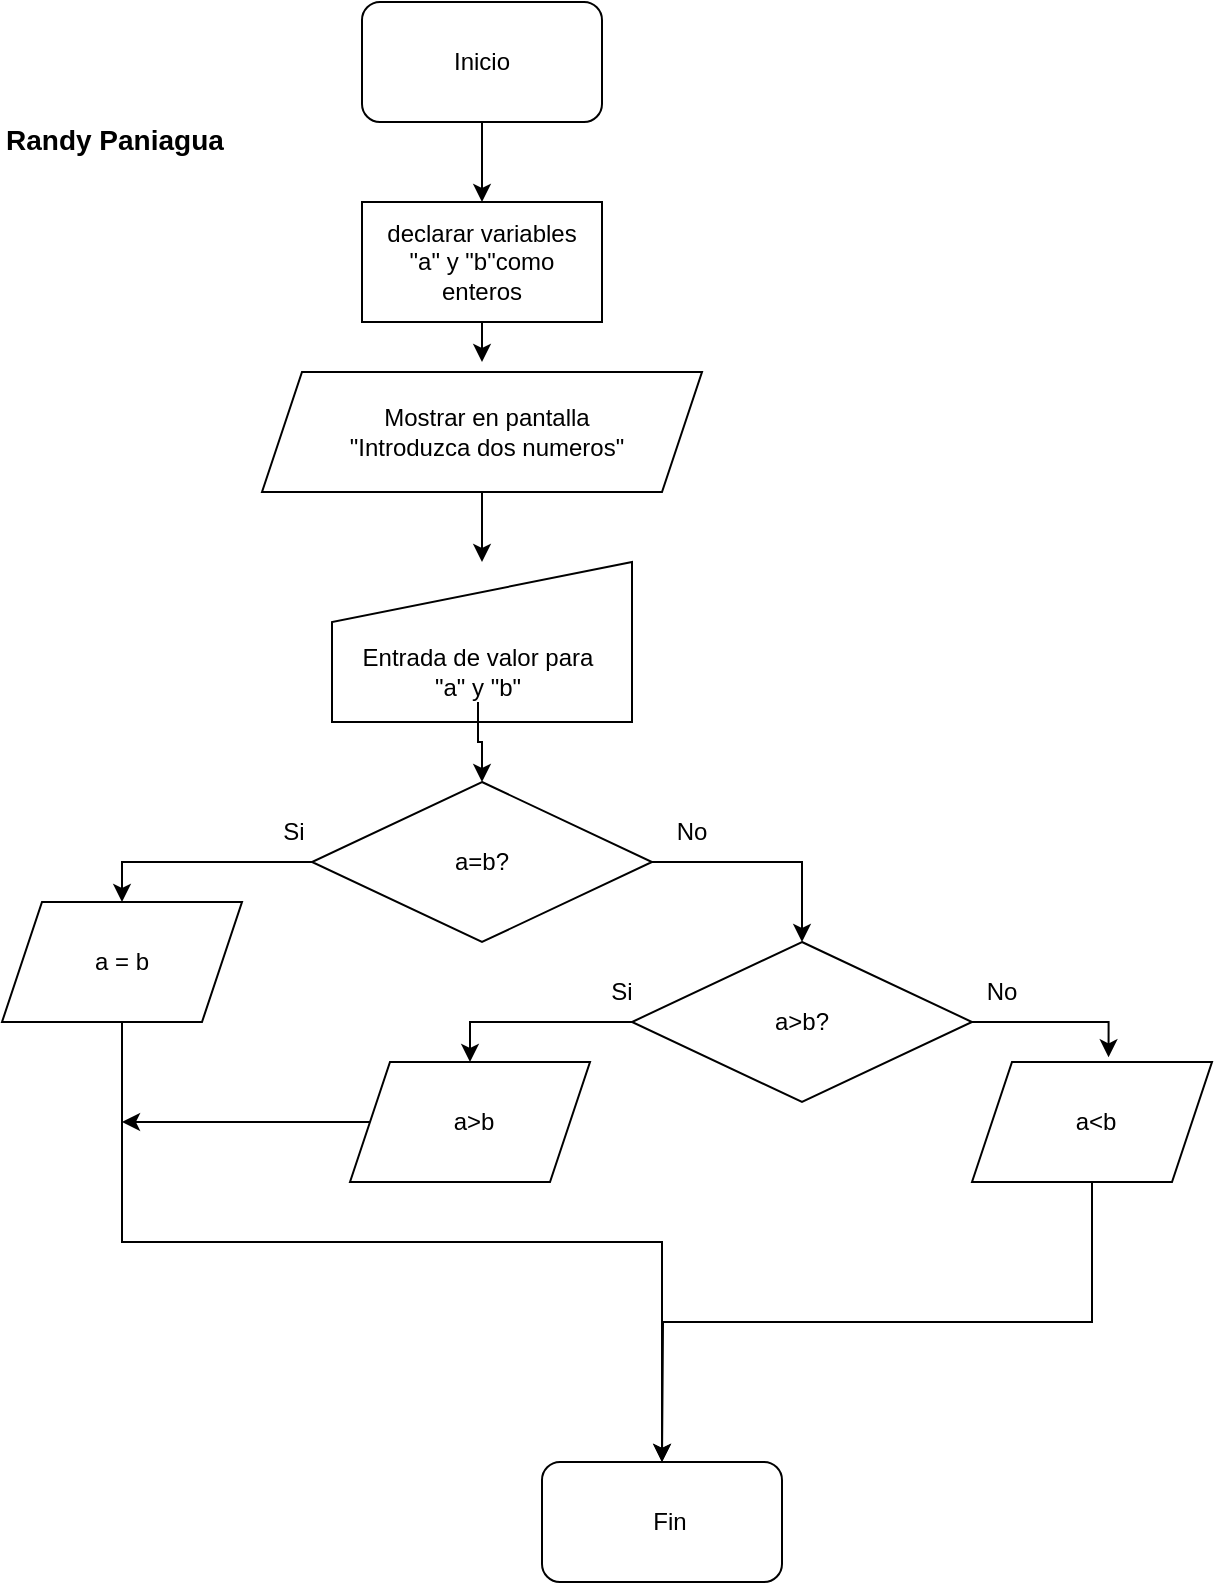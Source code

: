 <mxfile version="26.1.1">
  <diagram name="Página-1" id="D4qrIfp3WgfNGUhJVWUn">
    <mxGraphModel dx="1020" dy="504" grid="1" gridSize="10" guides="1" tooltips="1" connect="1" arrows="1" fold="1" page="1" pageScale="1" pageWidth="827" pageHeight="1169" math="0" shadow="0">
      <root>
        <mxCell id="0" />
        <mxCell id="1" parent="0" />
        <mxCell id="HKPLdyxAoaTFwA3LmPq5-1" style="edgeStyle=orthogonalEdgeStyle;rounded=0;orthogonalLoop=1;jettySize=auto;html=1;exitX=0.5;exitY=1;exitDx=0;exitDy=0;entryX=0.5;entryY=0;entryDx=0;entryDy=0;" edge="1" parent="1" source="HKPLdyxAoaTFwA3LmPq5-2" target="HKPLdyxAoaTFwA3LmPq5-5">
          <mxGeometry relative="1" as="geometry" />
        </mxCell>
        <mxCell id="HKPLdyxAoaTFwA3LmPq5-2" value="" style="rounded=1;whiteSpace=wrap;html=1;" vertex="1" parent="1">
          <mxGeometry x="360" y="80" width="120" height="60" as="geometry" />
        </mxCell>
        <mxCell id="HKPLdyxAoaTFwA3LmPq5-3" value="Inicio" style="text;html=1;align=center;verticalAlign=middle;whiteSpace=wrap;rounded=0;" vertex="1" parent="1">
          <mxGeometry x="390" y="95" width="60" height="30" as="geometry" />
        </mxCell>
        <mxCell id="HKPLdyxAoaTFwA3LmPq5-4" style="edgeStyle=orthogonalEdgeStyle;rounded=0;orthogonalLoop=1;jettySize=auto;html=1;exitX=0.5;exitY=1;exitDx=0;exitDy=0;" edge="1" parent="1" source="HKPLdyxAoaTFwA3LmPq5-5">
          <mxGeometry relative="1" as="geometry">
            <mxPoint x="420" y="260" as="targetPoint" />
          </mxGeometry>
        </mxCell>
        <mxCell id="HKPLdyxAoaTFwA3LmPq5-5" value="" style="rounded=0;whiteSpace=wrap;html=1;" vertex="1" parent="1">
          <mxGeometry x="360" y="180" width="120" height="60" as="geometry" />
        </mxCell>
        <mxCell id="HKPLdyxAoaTFwA3LmPq5-6" value="declarar variables &quot;a&quot; y &quot;b&quot;como enteros" style="text;html=1;align=center;verticalAlign=middle;whiteSpace=wrap;rounded=0;" vertex="1" parent="1">
          <mxGeometry x="370" y="195" width="100" height="30" as="geometry" />
        </mxCell>
        <mxCell id="HKPLdyxAoaTFwA3LmPq5-7" value="" style="shape=manualInput;whiteSpace=wrap;html=1;" vertex="1" parent="1">
          <mxGeometry x="345" y="360" width="150" height="80" as="geometry" />
        </mxCell>
        <mxCell id="HKPLdyxAoaTFwA3LmPq5-8" style="edgeStyle=orthogonalEdgeStyle;rounded=0;orthogonalLoop=1;jettySize=auto;html=1;" edge="1" parent="1" source="HKPLdyxAoaTFwA3LmPq5-9" target="HKPLdyxAoaTFwA3LmPq5-17">
          <mxGeometry relative="1" as="geometry" />
        </mxCell>
        <mxCell id="HKPLdyxAoaTFwA3LmPq5-9" value="Entrada de valor para &quot;a&quot; y &quot;b&quot;" style="text;html=1;align=center;verticalAlign=middle;whiteSpace=wrap;rounded=0;" vertex="1" parent="1">
          <mxGeometry x="356" y="400" width="124" height="30" as="geometry" />
        </mxCell>
        <mxCell id="HKPLdyxAoaTFwA3LmPq5-10" style="edgeStyle=orthogonalEdgeStyle;rounded=0;orthogonalLoop=1;jettySize=auto;html=1;exitX=0.5;exitY=1;exitDx=0;exitDy=0;entryX=0.5;entryY=0;entryDx=0;entryDy=0;" edge="1" parent="1" source="HKPLdyxAoaTFwA3LmPq5-11" target="HKPLdyxAoaTFwA3LmPq5-7">
          <mxGeometry relative="1" as="geometry" />
        </mxCell>
        <mxCell id="HKPLdyxAoaTFwA3LmPq5-11" value="" style="shape=parallelogram;perimeter=parallelogramPerimeter;whiteSpace=wrap;html=1;fixedSize=1;" vertex="1" parent="1">
          <mxGeometry x="310" y="265" width="220" height="60" as="geometry" />
        </mxCell>
        <mxCell id="HKPLdyxAoaTFwA3LmPq5-12" value="Mostrar en pantalla &quot;Introduzca dos numeros&quot;" style="text;html=1;align=center;verticalAlign=middle;whiteSpace=wrap;rounded=0;" vertex="1" parent="1">
          <mxGeometry x="350" y="280" width="145" height="30" as="geometry" />
        </mxCell>
        <mxCell id="HKPLdyxAoaTFwA3LmPq5-13" value="" style="rounded=1;whiteSpace=wrap;html=1;" vertex="1" parent="1">
          <mxGeometry x="450" y="810" width="120" height="60" as="geometry" />
        </mxCell>
        <mxCell id="HKPLdyxAoaTFwA3LmPq5-14" value="Fin" style="text;html=1;align=center;verticalAlign=middle;whiteSpace=wrap;rounded=0;" vertex="1" parent="1">
          <mxGeometry x="484" y="825" width="60" height="30" as="geometry" />
        </mxCell>
        <mxCell id="HKPLdyxAoaTFwA3LmPq5-16" style="edgeStyle=orthogonalEdgeStyle;rounded=0;orthogonalLoop=1;jettySize=auto;html=1;exitX=0;exitY=0.5;exitDx=0;exitDy=0;entryX=0.5;entryY=0;entryDx=0;entryDy=0;" edge="1" parent="1" source="HKPLdyxAoaTFwA3LmPq5-17" target="HKPLdyxAoaTFwA3LmPq5-20">
          <mxGeometry relative="1" as="geometry" />
        </mxCell>
        <mxCell id="HKPLdyxAoaTFwA3LmPq5-36" style="edgeStyle=orthogonalEdgeStyle;rounded=0;orthogonalLoop=1;jettySize=auto;html=1;exitX=1;exitY=0.5;exitDx=0;exitDy=0;entryX=0.5;entryY=0;entryDx=0;entryDy=0;" edge="1" parent="1" source="HKPLdyxAoaTFwA3LmPq5-17" target="HKPLdyxAoaTFwA3LmPq5-29">
          <mxGeometry relative="1" as="geometry" />
        </mxCell>
        <mxCell id="HKPLdyxAoaTFwA3LmPq5-17" value="" style="rhombus;whiteSpace=wrap;html=1;" vertex="1" parent="1">
          <mxGeometry x="335" y="470" width="170" height="80" as="geometry" />
        </mxCell>
        <mxCell id="HKPLdyxAoaTFwA3LmPq5-18" value="a=b?" style="text;html=1;align=center;verticalAlign=middle;whiteSpace=wrap;rounded=0;" vertex="1" parent="1">
          <mxGeometry x="362" y="490" width="116" height="40" as="geometry" />
        </mxCell>
        <mxCell id="HKPLdyxAoaTFwA3LmPq5-31" style="edgeStyle=orthogonalEdgeStyle;rounded=0;orthogonalLoop=1;jettySize=auto;html=1;exitX=0.5;exitY=1;exitDx=0;exitDy=0;entryX=0.5;entryY=0;entryDx=0;entryDy=0;" edge="1" parent="1" source="HKPLdyxAoaTFwA3LmPq5-20" target="HKPLdyxAoaTFwA3LmPq5-13">
          <mxGeometry relative="1" as="geometry" />
        </mxCell>
        <mxCell id="HKPLdyxAoaTFwA3LmPq5-20" value="" style="shape=parallelogram;perimeter=parallelogramPerimeter;whiteSpace=wrap;html=1;fixedSize=1;" vertex="1" parent="1">
          <mxGeometry x="180" y="530" width="120" height="60" as="geometry" />
        </mxCell>
        <mxCell id="HKPLdyxAoaTFwA3LmPq5-23" value="Si" style="text;html=1;align=center;verticalAlign=middle;whiteSpace=wrap;rounded=0;" vertex="1" parent="1">
          <mxGeometry x="296" y="480" width="60" height="30" as="geometry" />
        </mxCell>
        <mxCell id="HKPLdyxAoaTFwA3LmPq5-24" value="No" style="text;html=1;align=center;verticalAlign=middle;whiteSpace=wrap;rounded=0;" vertex="1" parent="1">
          <mxGeometry x="495" y="480" width="60" height="30" as="geometry" />
        </mxCell>
        <mxCell id="HKPLdyxAoaTFwA3LmPq5-26" value="a = b" style="text;html=1;align=center;verticalAlign=middle;whiteSpace=wrap;rounded=0;" vertex="1" parent="1">
          <mxGeometry x="210" y="545" width="60" height="30" as="geometry" />
        </mxCell>
        <mxCell id="HKPLdyxAoaTFwA3LmPq5-27" value="&lt;h1 style=&quot;margin-top: 0px;&quot;&gt;&lt;font style=&quot;font-size: 14px;&quot;&gt;Randy Paniagua&lt;/font&gt;&lt;/h1&gt;" style="text;html=1;whiteSpace=wrap;overflow=hidden;rounded=0;" vertex="1" parent="1">
          <mxGeometry x="180" y="125" width="134" height="40" as="geometry" />
        </mxCell>
        <mxCell id="HKPLdyxAoaTFwA3LmPq5-39" style="edgeStyle=orthogonalEdgeStyle;rounded=0;orthogonalLoop=1;jettySize=auto;html=1;exitX=0;exitY=0.5;exitDx=0;exitDy=0;entryX=0.5;entryY=0;entryDx=0;entryDy=0;" edge="1" parent="1" source="HKPLdyxAoaTFwA3LmPq5-29" target="HKPLdyxAoaTFwA3LmPq5-37">
          <mxGeometry relative="1" as="geometry" />
        </mxCell>
        <mxCell id="HKPLdyxAoaTFwA3LmPq5-29" value="" style="rhombus;whiteSpace=wrap;html=1;" vertex="1" parent="1">
          <mxGeometry x="495" y="550" width="170" height="80" as="geometry" />
        </mxCell>
        <mxCell id="HKPLdyxAoaTFwA3LmPq5-30" value="a&amp;gt;b?" style="text;html=1;align=center;verticalAlign=middle;whiteSpace=wrap;rounded=0;" vertex="1" parent="1">
          <mxGeometry x="522" y="570" width="116" height="40" as="geometry" />
        </mxCell>
        <mxCell id="HKPLdyxAoaTFwA3LmPq5-41" style="edgeStyle=orthogonalEdgeStyle;rounded=0;orthogonalLoop=1;jettySize=auto;html=1;exitX=0;exitY=0.5;exitDx=0;exitDy=0;" edge="1" parent="1" source="HKPLdyxAoaTFwA3LmPq5-37">
          <mxGeometry relative="1" as="geometry">
            <mxPoint x="240" y="640" as="targetPoint" />
          </mxGeometry>
        </mxCell>
        <mxCell id="HKPLdyxAoaTFwA3LmPq5-37" value="" style="shape=parallelogram;perimeter=parallelogramPerimeter;whiteSpace=wrap;html=1;fixedSize=1;" vertex="1" parent="1">
          <mxGeometry x="354" y="610" width="120" height="60" as="geometry" />
        </mxCell>
        <mxCell id="HKPLdyxAoaTFwA3LmPq5-38" value="a&amp;gt;b" style="text;html=1;align=center;verticalAlign=middle;whiteSpace=wrap;rounded=0;" vertex="1" parent="1">
          <mxGeometry x="386" y="625" width="60" height="30" as="geometry" />
        </mxCell>
        <mxCell id="HKPLdyxAoaTFwA3LmPq5-40" value="Si" style="text;html=1;align=center;verticalAlign=middle;whiteSpace=wrap;rounded=0;" vertex="1" parent="1">
          <mxGeometry x="460" y="560" width="60" height="30" as="geometry" />
        </mxCell>
        <mxCell id="HKPLdyxAoaTFwA3LmPq5-45" value="No" style="text;html=1;align=center;verticalAlign=middle;whiteSpace=wrap;rounded=0;" vertex="1" parent="1">
          <mxGeometry x="650" y="560" width="60" height="30" as="geometry" />
        </mxCell>
        <mxCell id="HKPLdyxAoaTFwA3LmPq5-51" style="edgeStyle=orthogonalEdgeStyle;rounded=0;orthogonalLoop=1;jettySize=auto;html=1;exitX=0.5;exitY=1;exitDx=0;exitDy=0;" edge="1" parent="1" source="HKPLdyxAoaTFwA3LmPq5-46">
          <mxGeometry relative="1" as="geometry">
            <mxPoint x="510" y="810" as="targetPoint" />
          </mxGeometry>
        </mxCell>
        <mxCell id="HKPLdyxAoaTFwA3LmPq5-46" value="" style="shape=parallelogram;perimeter=parallelogramPerimeter;whiteSpace=wrap;html=1;fixedSize=1;" vertex="1" parent="1">
          <mxGeometry x="665" y="610" width="120" height="60" as="geometry" />
        </mxCell>
        <mxCell id="HKPLdyxAoaTFwA3LmPq5-47" value="a&amp;lt;b" style="text;html=1;align=center;verticalAlign=middle;whiteSpace=wrap;rounded=0;" vertex="1" parent="1">
          <mxGeometry x="697" y="625" width="60" height="30" as="geometry" />
        </mxCell>
        <mxCell id="HKPLdyxAoaTFwA3LmPq5-50" style="edgeStyle=orthogonalEdgeStyle;rounded=0;orthogonalLoop=1;jettySize=auto;html=1;exitX=1;exitY=0.5;exitDx=0;exitDy=0;entryX=0.569;entryY=-0.039;entryDx=0;entryDy=0;entryPerimeter=0;" edge="1" parent="1" source="HKPLdyxAoaTFwA3LmPq5-29" target="HKPLdyxAoaTFwA3LmPq5-46">
          <mxGeometry relative="1" as="geometry" />
        </mxCell>
      </root>
    </mxGraphModel>
  </diagram>
</mxfile>
